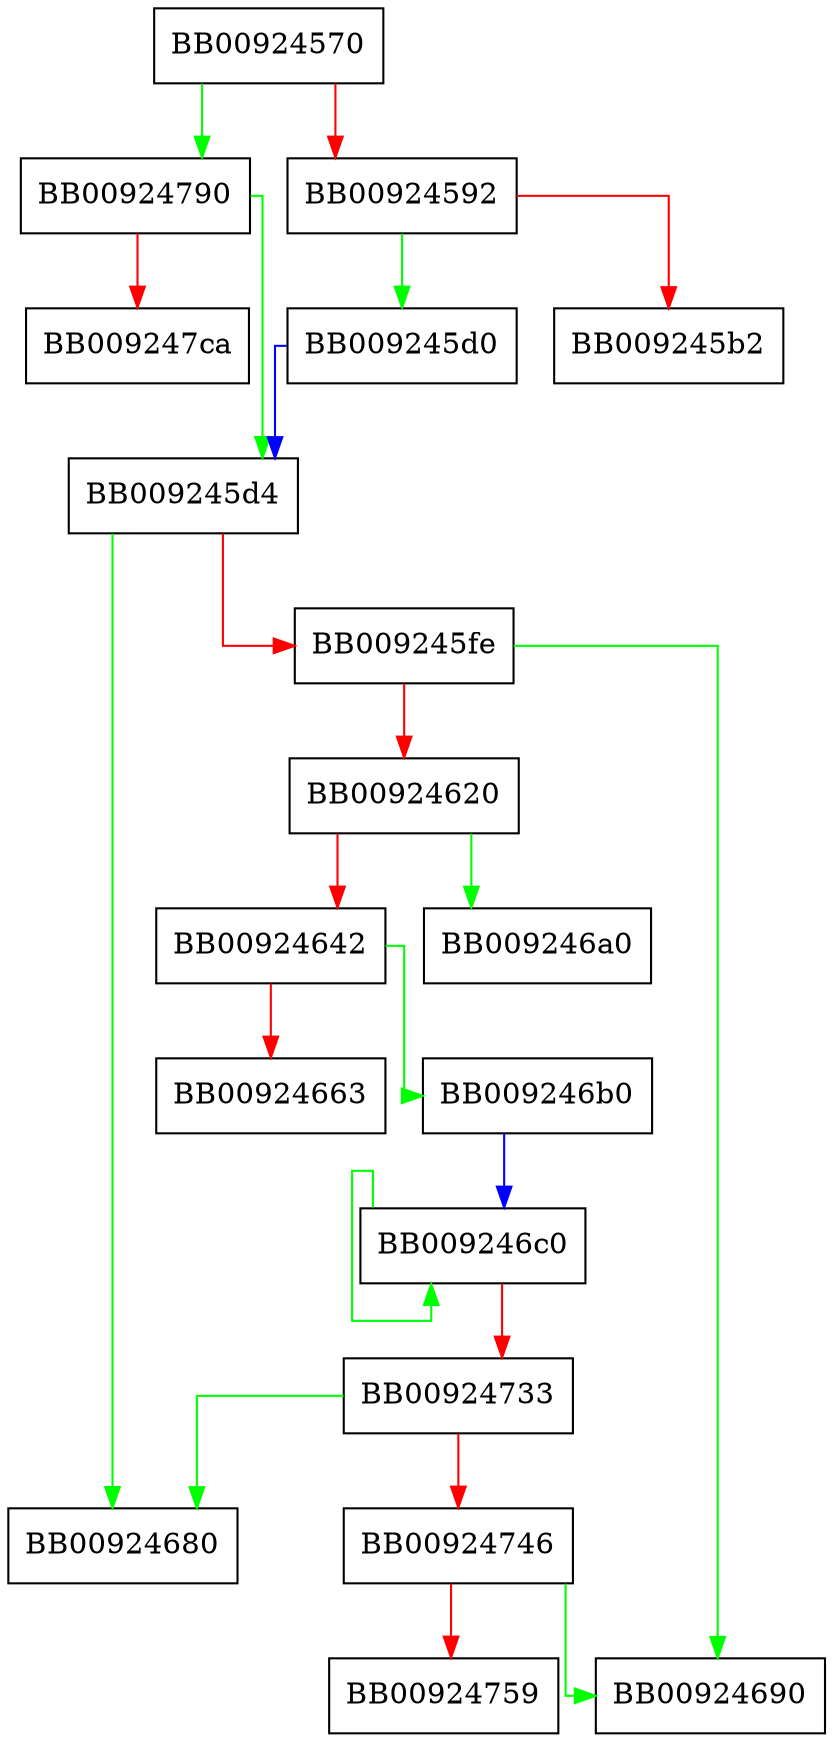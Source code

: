 digraph __wcschr_evex {
  node [shape="box"];
  graph [splines=ortho];
  BB00924570 -> BB00924790 [color="green"];
  BB00924570 -> BB00924592 [color="red"];
  BB00924592 -> BB009245d0 [color="green"];
  BB00924592 -> BB009245b2 [color="red"];
  BB009245d0 -> BB009245d4 [color="blue"];
  BB009245d4 -> BB00924680 [color="green"];
  BB009245d4 -> BB009245fe [color="red"];
  BB009245fe -> BB00924690 [color="green"];
  BB009245fe -> BB00924620 [color="red"];
  BB00924620 -> BB009246a0 [color="green"];
  BB00924620 -> BB00924642 [color="red"];
  BB00924642 -> BB009246b0 [color="green"];
  BB00924642 -> BB00924663 [color="red"];
  BB009246b0 -> BB009246c0 [color="blue"];
  BB009246c0 -> BB009246c0 [color="green"];
  BB009246c0 -> BB00924733 [color="red"];
  BB00924733 -> BB00924680 [color="green"];
  BB00924733 -> BB00924746 [color="red"];
  BB00924746 -> BB00924690 [color="green"];
  BB00924746 -> BB00924759 [color="red"];
  BB00924790 -> BB009245d4 [color="green"];
  BB00924790 -> BB009247ca [color="red"];
}